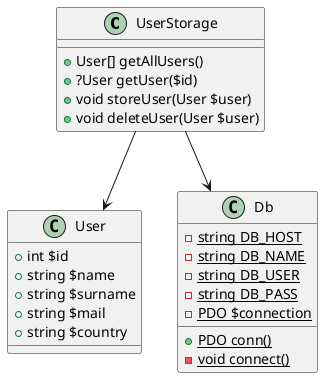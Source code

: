 @startuml

class UserStorage {
  +User[] getAllUsers()
  +?User getUser($id)
  +void storeUser(User $user)
  +void deleteUser(User $user)
}

class User {
  +int $id
  +string $name
  +string $surname
  +string $mail
  +string $country
}

class Db {
  -{static} string DB_HOST
  -{static} string DB_NAME
  -{static} string DB_USER
  -{static} string DB_PASS
  -{static} PDO $connection
  +{static} PDO conn()
  -{static} void connect()
}


UserStorage --> Db
UserStorage --> User

@enduml